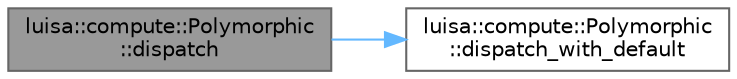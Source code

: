 digraph "luisa::compute::Polymorphic::dispatch"
{
 // LATEX_PDF_SIZE
  bgcolor="transparent";
  edge [fontname=Helvetica,fontsize=10,labelfontname=Helvetica,labelfontsize=10];
  node [fontname=Helvetica,fontsize=10,shape=box,height=0.2,width=0.4];
  rankdir="LR";
  Node1 [id="Node000001",label="luisa::compute::Polymorphic\l::dispatch",height=0.2,width=0.4,color="gray40", fillcolor="grey60", style="filled", fontcolor="black",tooltip=" "];
  Node1 -> Node2 [id="edge2_Node000001_Node000002",color="steelblue1",style="solid",tooltip=" "];
  Node2 [id="Node000002",label="luisa::compute::Polymorphic\l::dispatch_with_default",height=0.2,width=0.4,color="grey40", fillcolor="white", style="filled",URL="$classluisa_1_1compute_1_1_polymorphic.html#a745221e4784ca33cd575ee21fa84fd19",tooltip=" "];
}
